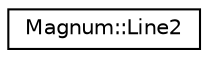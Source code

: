 digraph "圖形化之類別階層"
{
  edge [fontname="Helvetica",fontsize="10",labelfontname="Helvetica",labelfontsize="10"];
  node [fontname="Helvetica",fontsize="10",shape=record];
  rankdir="LR";
  Node1 [label="Magnum::Line2",height=0.2,width=0.4,color="black", fillcolor="white", style="filled",URL="$class_magnum_1_1_line2.html"];
}
